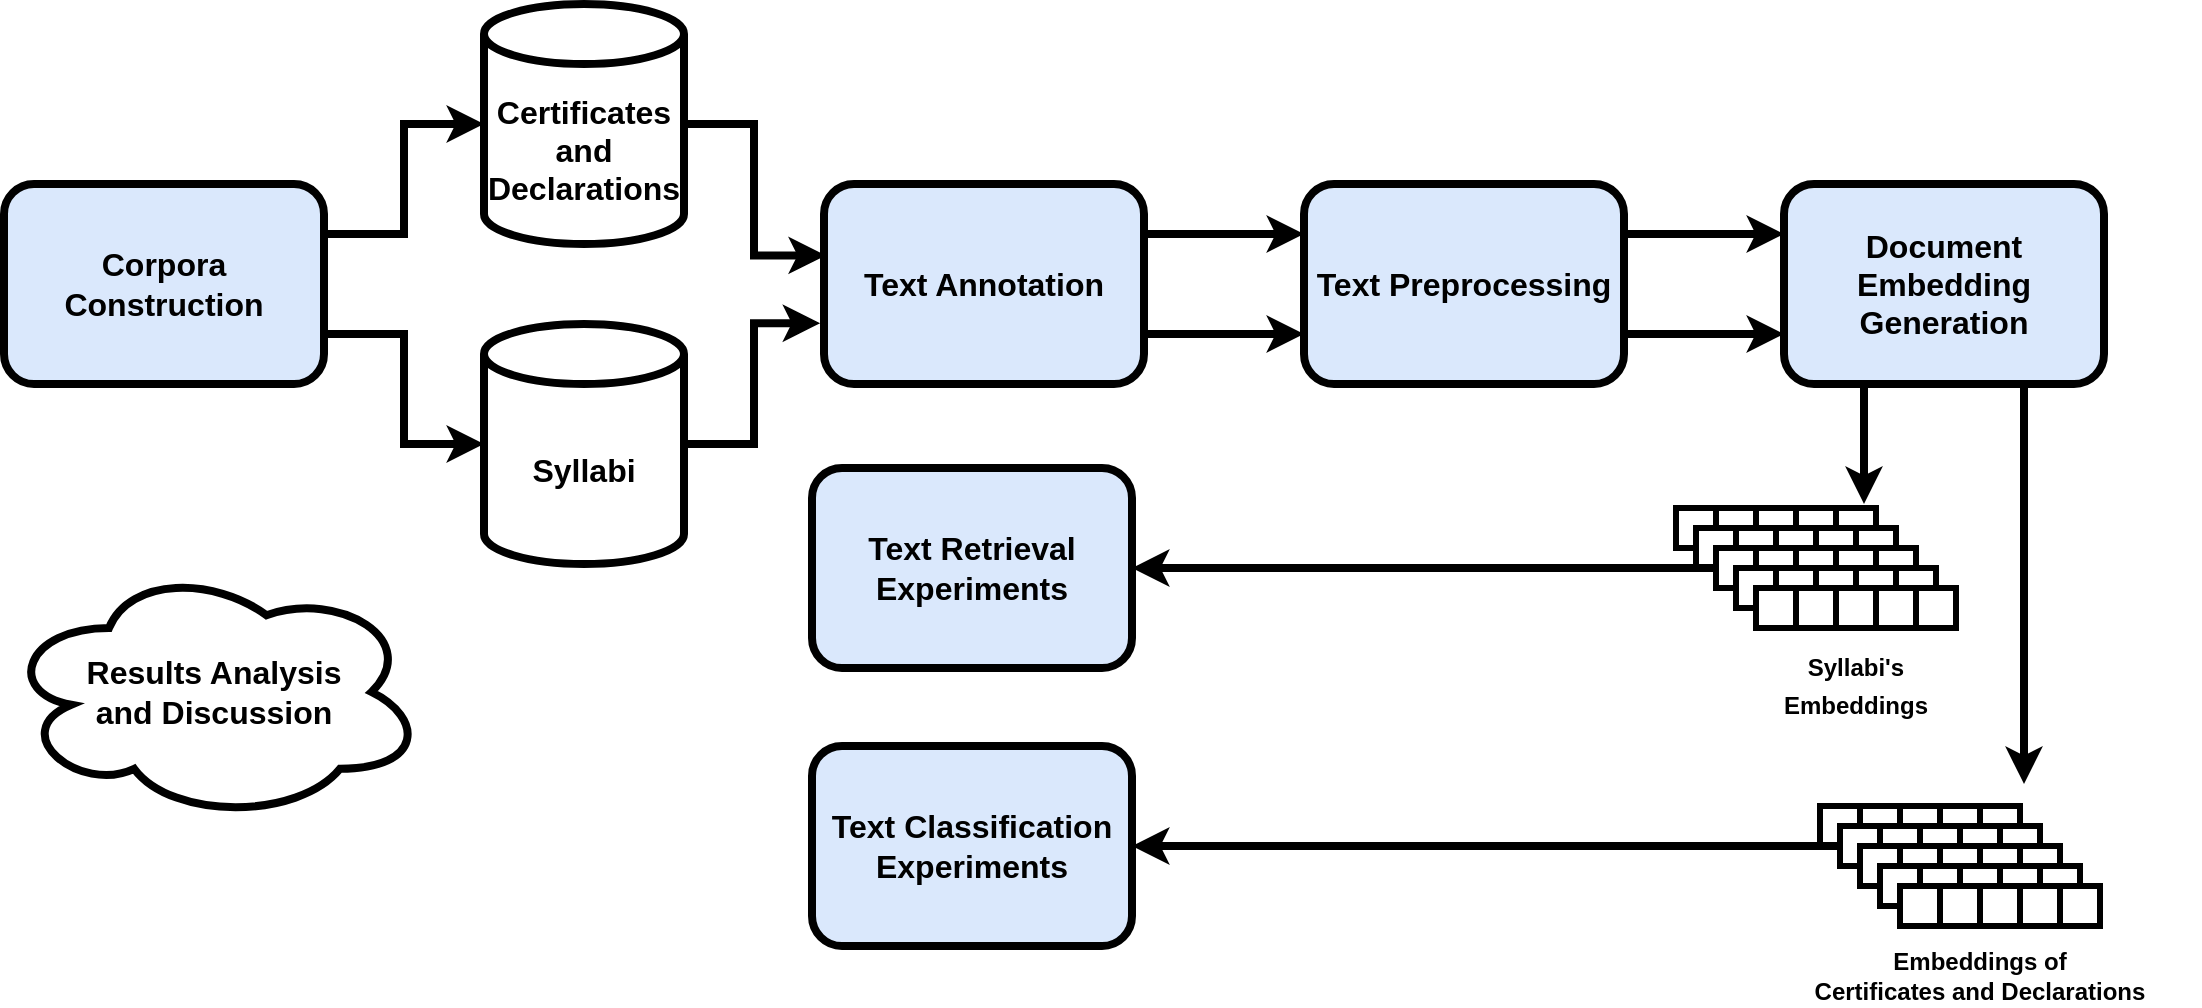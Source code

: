 <mxfile version="22.1.7" type="github">
  <diagram id="C5RBs43oDa-KdzZeNtuy" name="Page-1">
    <mxGraphModel dx="2191" dy="795" grid="1" gridSize="10" guides="1" tooltips="1" connect="1" arrows="1" fold="1" page="1" pageScale="1" pageWidth="827" pageHeight="1169" math="0" shadow="0">
      <root>
        <mxCell id="WIyWlLk6GJQsqaUBKTNV-0" />
        <mxCell id="WIyWlLk6GJQsqaUBKTNV-1" parent="WIyWlLk6GJQsqaUBKTNV-0" />
        <mxCell id="A8sizdN1FHd-sE4lPlB5-17" style="edgeStyle=orthogonalEdgeStyle;rounded=0;orthogonalLoop=1;jettySize=auto;html=1;exitX=1;exitY=0.25;exitDx=0;exitDy=0;entryX=0;entryY=0.25;entryDx=0;entryDy=0;strokeWidth=4;" edge="1" parent="WIyWlLk6GJQsqaUBKTNV-1" source="WIyWlLk6GJQsqaUBKTNV-3" target="A8sizdN1FHd-sE4lPlB5-16">
          <mxGeometry relative="1" as="geometry" />
        </mxCell>
        <mxCell id="A8sizdN1FHd-sE4lPlB5-18" style="edgeStyle=orthogonalEdgeStyle;rounded=0;orthogonalLoop=1;jettySize=auto;html=1;exitX=1;exitY=0.75;exitDx=0;exitDy=0;entryX=0;entryY=0.75;entryDx=0;entryDy=0;strokeWidth=4;" edge="1" parent="WIyWlLk6GJQsqaUBKTNV-1" source="WIyWlLk6GJQsqaUBKTNV-3" target="A8sizdN1FHd-sE4lPlB5-16">
          <mxGeometry relative="1" as="geometry" />
        </mxCell>
        <mxCell id="WIyWlLk6GJQsqaUBKTNV-3" value="Text Annotation" style="rounded=1;whiteSpace=wrap;html=1;fontSize=16;glass=0;strokeWidth=4;shadow=0;fillColor=#dae8fc;strokeColor=#000000;fontStyle=1" parent="WIyWlLk6GJQsqaUBKTNV-1" vertex="1">
          <mxGeometry x="340" y="120" width="160" height="100" as="geometry" />
        </mxCell>
        <mxCell id="A8sizdN1FHd-sE4lPlB5-9" style="edgeStyle=orthogonalEdgeStyle;rounded=0;orthogonalLoop=1;jettySize=auto;html=1;entryX=0.006;entryY=0.357;entryDx=0;entryDy=0;entryPerimeter=0;strokeWidth=4;" edge="1" parent="WIyWlLk6GJQsqaUBKTNV-1" source="A8sizdN1FHd-sE4lPlB5-0" target="WIyWlLk6GJQsqaUBKTNV-3">
          <mxGeometry relative="1" as="geometry">
            <mxPoint x="330" y="150" as="targetPoint" />
          </mxGeometry>
        </mxCell>
        <mxCell id="A8sizdN1FHd-sE4lPlB5-0" value="&lt;div style=&quot;font-size: 16px;&quot;&gt;Certificates&lt;/div&gt;&lt;div style=&quot;font-size: 16px;&quot;&gt;and Declarations&lt;br style=&quot;font-size: 16px;&quot;&gt;&lt;/div&gt;" style="shape=cylinder3;whiteSpace=wrap;html=1;boundedLbl=1;backgroundOutline=1;size=15;fontSize=16;fontStyle=1;strokeWidth=4;" vertex="1" parent="WIyWlLk6GJQsqaUBKTNV-1">
          <mxGeometry x="170" y="30" width="100" height="120" as="geometry" />
        </mxCell>
        <mxCell id="A8sizdN1FHd-sE4lPlB5-2" value="Syllabi" style="shape=cylinder3;whiteSpace=wrap;html=1;boundedLbl=1;backgroundOutline=1;size=15;fontSize=16;fontStyle=1;strokeWidth=4;" vertex="1" parent="WIyWlLk6GJQsqaUBKTNV-1">
          <mxGeometry x="170" y="190" width="100" height="120" as="geometry" />
        </mxCell>
        <mxCell id="A8sizdN1FHd-sE4lPlB5-138" style="edgeStyle=orthogonalEdgeStyle;rounded=0;orthogonalLoop=1;jettySize=auto;html=1;exitX=0.75;exitY=1;exitDx=0;exitDy=0;strokeWidth=4;" edge="1" parent="WIyWlLk6GJQsqaUBKTNV-1" source="A8sizdN1FHd-sE4lPlB5-6">
          <mxGeometry relative="1" as="geometry">
            <mxPoint x="940" y="420" as="targetPoint" />
          </mxGeometry>
        </mxCell>
        <mxCell id="A8sizdN1FHd-sE4lPlB5-139" style="edgeStyle=orthogonalEdgeStyle;rounded=0;orthogonalLoop=1;jettySize=auto;html=1;exitX=0.25;exitY=1;exitDx=0;exitDy=0;strokeWidth=4;" edge="1" parent="WIyWlLk6GJQsqaUBKTNV-1" source="A8sizdN1FHd-sE4lPlB5-6">
          <mxGeometry relative="1" as="geometry">
            <mxPoint x="860" y="280" as="targetPoint" />
          </mxGeometry>
        </mxCell>
        <mxCell id="A8sizdN1FHd-sE4lPlB5-6" value="&lt;div&gt;Document Embedding&lt;/div&gt;&lt;div&gt;Generation&lt;br&gt;&lt;/div&gt;" style="rounded=1;whiteSpace=wrap;html=1;fontSize=16;glass=0;strokeWidth=4;shadow=0;fillColor=#dae8fc;strokeColor=#000000;fontStyle=1" vertex="1" parent="WIyWlLk6GJQsqaUBKTNV-1">
          <mxGeometry x="820" y="120" width="160" height="100" as="geometry" />
        </mxCell>
        <mxCell id="A8sizdN1FHd-sE4lPlB5-10" style="edgeStyle=orthogonalEdgeStyle;rounded=0;orthogonalLoop=1;jettySize=auto;html=1;entryX=-0.012;entryY=0.696;entryDx=0;entryDy=0;entryPerimeter=0;strokeWidth=4;" edge="1" parent="WIyWlLk6GJQsqaUBKTNV-1" source="A8sizdN1FHd-sE4lPlB5-2" target="WIyWlLk6GJQsqaUBKTNV-3">
          <mxGeometry relative="1" as="geometry" />
        </mxCell>
        <mxCell id="A8sizdN1FHd-sE4lPlB5-20" style="edgeStyle=orthogonalEdgeStyle;rounded=0;orthogonalLoop=1;jettySize=auto;html=1;exitX=1;exitY=0.25;exitDx=0;exitDy=0;entryX=0;entryY=0.25;entryDx=0;entryDy=0;strokeWidth=4;" edge="1" parent="WIyWlLk6GJQsqaUBKTNV-1" source="A8sizdN1FHd-sE4lPlB5-16" target="A8sizdN1FHd-sE4lPlB5-6">
          <mxGeometry relative="1" as="geometry" />
        </mxCell>
        <mxCell id="A8sizdN1FHd-sE4lPlB5-21" style="edgeStyle=orthogonalEdgeStyle;rounded=0;orthogonalLoop=1;jettySize=auto;html=1;exitX=1;exitY=0.75;exitDx=0;exitDy=0;entryX=0;entryY=0.75;entryDx=0;entryDy=0;strokeWidth=4;" edge="1" parent="WIyWlLk6GJQsqaUBKTNV-1" source="A8sizdN1FHd-sE4lPlB5-16" target="A8sizdN1FHd-sE4lPlB5-6">
          <mxGeometry relative="1" as="geometry" />
        </mxCell>
        <mxCell id="A8sizdN1FHd-sE4lPlB5-16" value="Text Preprocessing" style="rounded=1;whiteSpace=wrap;html=1;fontSize=16;glass=0;strokeWidth=4;shadow=0;fillColor=#dae8fc;strokeColor=#000000;fontStyle=1" vertex="1" parent="WIyWlLk6GJQsqaUBKTNV-1">
          <mxGeometry x="580" y="120" width="160" height="100" as="geometry" />
        </mxCell>
        <mxCell id="A8sizdN1FHd-sE4lPlB5-22" value="" style="rounded=0;whiteSpace=wrap;html=1;strokeWidth=3;" vertex="1" parent="WIyWlLk6GJQsqaUBKTNV-1">
          <mxGeometry x="838" y="431" width="20" height="20" as="geometry" />
        </mxCell>
        <mxCell id="A8sizdN1FHd-sE4lPlB5-47" value="" style="rounded=0;whiteSpace=wrap;html=1;strokeWidth=3;" vertex="1" parent="WIyWlLk6GJQsqaUBKTNV-1">
          <mxGeometry x="858" y="431" width="20" height="20" as="geometry" />
        </mxCell>
        <mxCell id="A8sizdN1FHd-sE4lPlB5-48" value="" style="rounded=0;whiteSpace=wrap;html=1;strokeWidth=3;" vertex="1" parent="WIyWlLk6GJQsqaUBKTNV-1">
          <mxGeometry x="878" y="431" width="20" height="20" as="geometry" />
        </mxCell>
        <mxCell id="A8sizdN1FHd-sE4lPlB5-50" value="" style="rounded=0;whiteSpace=wrap;html=1;strokeWidth=3;" vertex="1" parent="WIyWlLk6GJQsqaUBKTNV-1">
          <mxGeometry x="898" y="431" width="20" height="20" as="geometry" />
        </mxCell>
        <mxCell id="A8sizdN1FHd-sE4lPlB5-51" value="" style="rounded=0;whiteSpace=wrap;html=1;strokeWidth=3;" vertex="1" parent="WIyWlLk6GJQsqaUBKTNV-1">
          <mxGeometry x="918" y="431" width="20" height="20" as="geometry" />
        </mxCell>
        <mxCell id="A8sizdN1FHd-sE4lPlB5-135" style="edgeStyle=orthogonalEdgeStyle;rounded=0;orthogonalLoop=1;jettySize=auto;html=1;entryX=1;entryY=0.5;entryDx=0;entryDy=0;strokeWidth=4;" edge="1" parent="WIyWlLk6GJQsqaUBKTNV-1" source="A8sizdN1FHd-sE4lPlB5-83" target="A8sizdN1FHd-sE4lPlB5-129">
          <mxGeometry relative="1" as="geometry">
            <mxPoint x="760" y="451" as="targetPoint" />
          </mxGeometry>
        </mxCell>
        <mxCell id="A8sizdN1FHd-sE4lPlB5-83" value="" style="rounded=0;whiteSpace=wrap;html=1;strokeWidth=3;" vertex="1" parent="WIyWlLk6GJQsqaUBKTNV-1">
          <mxGeometry x="848" y="441" width="20" height="20" as="geometry" />
        </mxCell>
        <mxCell id="A8sizdN1FHd-sE4lPlB5-84" value="" style="rounded=0;whiteSpace=wrap;html=1;strokeWidth=3;" vertex="1" parent="WIyWlLk6GJQsqaUBKTNV-1">
          <mxGeometry x="868" y="441" width="20" height="20" as="geometry" />
        </mxCell>
        <mxCell id="A8sizdN1FHd-sE4lPlB5-85" value="" style="rounded=0;whiteSpace=wrap;html=1;strokeWidth=3;" vertex="1" parent="WIyWlLk6GJQsqaUBKTNV-1">
          <mxGeometry x="888" y="441" width="20" height="20" as="geometry" />
        </mxCell>
        <mxCell id="A8sizdN1FHd-sE4lPlB5-86" value="" style="rounded=0;whiteSpace=wrap;html=1;strokeWidth=3;" vertex="1" parent="WIyWlLk6GJQsqaUBKTNV-1">
          <mxGeometry x="908" y="441" width="20" height="20" as="geometry" />
        </mxCell>
        <mxCell id="A8sizdN1FHd-sE4lPlB5-87" value="" style="rounded=0;whiteSpace=wrap;html=1;strokeWidth=3;" vertex="1" parent="WIyWlLk6GJQsqaUBKTNV-1">
          <mxGeometry x="928" y="441" width="20" height="20" as="geometry" />
        </mxCell>
        <mxCell id="A8sizdN1FHd-sE4lPlB5-88" value="" style="rounded=0;whiteSpace=wrap;html=1;strokeWidth=3;" vertex="1" parent="WIyWlLk6GJQsqaUBKTNV-1">
          <mxGeometry x="858" y="451" width="20" height="20" as="geometry" />
        </mxCell>
        <mxCell id="A8sizdN1FHd-sE4lPlB5-89" value="" style="rounded=0;whiteSpace=wrap;html=1;strokeWidth=3;" vertex="1" parent="WIyWlLk6GJQsqaUBKTNV-1">
          <mxGeometry x="878" y="451" width="20" height="20" as="geometry" />
        </mxCell>
        <mxCell id="A8sizdN1FHd-sE4lPlB5-90" value="" style="rounded=0;whiteSpace=wrap;html=1;strokeWidth=3;" vertex="1" parent="WIyWlLk6GJQsqaUBKTNV-1">
          <mxGeometry x="898" y="451" width="20" height="20" as="geometry" />
        </mxCell>
        <mxCell id="A8sizdN1FHd-sE4lPlB5-91" value="" style="rounded=0;whiteSpace=wrap;html=1;strokeWidth=3;" vertex="1" parent="WIyWlLk6GJQsqaUBKTNV-1">
          <mxGeometry x="918" y="451" width="20" height="20" as="geometry" />
        </mxCell>
        <mxCell id="A8sizdN1FHd-sE4lPlB5-92" value="" style="rounded=0;whiteSpace=wrap;html=1;strokeWidth=3;" vertex="1" parent="WIyWlLk6GJQsqaUBKTNV-1">
          <mxGeometry x="938" y="451" width="20" height="20" as="geometry" />
        </mxCell>
        <mxCell id="A8sizdN1FHd-sE4lPlB5-93" value="" style="rounded=0;whiteSpace=wrap;html=1;strokeWidth=3;" vertex="1" parent="WIyWlLk6GJQsqaUBKTNV-1">
          <mxGeometry x="868" y="461" width="20" height="20" as="geometry" />
        </mxCell>
        <mxCell id="A8sizdN1FHd-sE4lPlB5-94" value="" style="rounded=0;whiteSpace=wrap;html=1;strokeWidth=3;" vertex="1" parent="WIyWlLk6GJQsqaUBKTNV-1">
          <mxGeometry x="888" y="461" width="20" height="20" as="geometry" />
        </mxCell>
        <mxCell id="A8sizdN1FHd-sE4lPlB5-95" value="" style="rounded=0;whiteSpace=wrap;html=1;strokeWidth=3;" vertex="1" parent="WIyWlLk6GJQsqaUBKTNV-1">
          <mxGeometry x="908" y="461" width="20" height="20" as="geometry" />
        </mxCell>
        <mxCell id="A8sizdN1FHd-sE4lPlB5-96" value="" style="rounded=0;whiteSpace=wrap;html=1;strokeWidth=3;" vertex="1" parent="WIyWlLk6GJQsqaUBKTNV-1">
          <mxGeometry x="928" y="461" width="20" height="20" as="geometry" />
        </mxCell>
        <mxCell id="A8sizdN1FHd-sE4lPlB5-97" value="" style="rounded=0;whiteSpace=wrap;html=1;strokeWidth=3;" vertex="1" parent="WIyWlLk6GJQsqaUBKTNV-1">
          <mxGeometry x="948" y="461" width="20" height="20" as="geometry" />
        </mxCell>
        <mxCell id="A8sizdN1FHd-sE4lPlB5-98" value="" style="rounded=0;whiteSpace=wrap;html=1;strokeWidth=3;" vertex="1" parent="WIyWlLk6GJQsqaUBKTNV-1">
          <mxGeometry x="878" y="471" width="20" height="20" as="geometry" />
        </mxCell>
        <mxCell id="A8sizdN1FHd-sE4lPlB5-99" value="" style="rounded=0;whiteSpace=wrap;html=1;strokeWidth=3;" vertex="1" parent="WIyWlLk6GJQsqaUBKTNV-1">
          <mxGeometry x="898" y="471" width="20" height="20" as="geometry" />
        </mxCell>
        <mxCell id="A8sizdN1FHd-sE4lPlB5-100" value="" style="rounded=0;whiteSpace=wrap;html=1;strokeWidth=3;" vertex="1" parent="WIyWlLk6GJQsqaUBKTNV-1">
          <mxGeometry x="918" y="471" width="20" height="20" as="geometry" />
        </mxCell>
        <mxCell id="A8sizdN1FHd-sE4lPlB5-101" value="" style="rounded=0;whiteSpace=wrap;html=1;strokeWidth=3;" vertex="1" parent="WIyWlLk6GJQsqaUBKTNV-1">
          <mxGeometry x="938" y="471" width="20" height="20" as="geometry" />
        </mxCell>
        <mxCell id="A8sizdN1FHd-sE4lPlB5-102" value="" style="rounded=0;whiteSpace=wrap;html=1;strokeWidth=3;" vertex="1" parent="WIyWlLk6GJQsqaUBKTNV-1">
          <mxGeometry x="958" y="471" width="20" height="20" as="geometry" />
        </mxCell>
        <mxCell id="A8sizdN1FHd-sE4lPlB5-103" value="" style="rounded=0;whiteSpace=wrap;html=1;strokeWidth=3;" vertex="1" parent="WIyWlLk6GJQsqaUBKTNV-1">
          <mxGeometry x="766" y="282" width="20" height="20" as="geometry" />
        </mxCell>
        <mxCell id="A8sizdN1FHd-sE4lPlB5-104" value="" style="rounded=0;whiteSpace=wrap;html=1;strokeWidth=3;" vertex="1" parent="WIyWlLk6GJQsqaUBKTNV-1">
          <mxGeometry x="786" y="282" width="20" height="20" as="geometry" />
        </mxCell>
        <mxCell id="A8sizdN1FHd-sE4lPlB5-105" value="" style="rounded=0;whiteSpace=wrap;html=1;strokeWidth=3;" vertex="1" parent="WIyWlLk6GJQsqaUBKTNV-1">
          <mxGeometry x="806" y="282" width="20" height="20" as="geometry" />
        </mxCell>
        <mxCell id="A8sizdN1FHd-sE4lPlB5-106" value="" style="rounded=0;whiteSpace=wrap;html=1;strokeWidth=3;" vertex="1" parent="WIyWlLk6GJQsqaUBKTNV-1">
          <mxGeometry x="826" y="282" width="20" height="20" as="geometry" />
        </mxCell>
        <mxCell id="A8sizdN1FHd-sE4lPlB5-107" value="" style="rounded=0;whiteSpace=wrap;html=1;strokeWidth=3;" vertex="1" parent="WIyWlLk6GJQsqaUBKTNV-1">
          <mxGeometry x="846" y="282" width="20" height="20" as="geometry" />
        </mxCell>
        <mxCell id="A8sizdN1FHd-sE4lPlB5-108" value="" style="rounded=0;whiteSpace=wrap;html=1;strokeWidth=3;" vertex="1" parent="WIyWlLk6GJQsqaUBKTNV-1">
          <mxGeometry x="776" y="292" width="20" height="20" as="geometry" />
        </mxCell>
        <mxCell id="A8sizdN1FHd-sE4lPlB5-109" value="" style="rounded=0;whiteSpace=wrap;html=1;strokeWidth=3;" vertex="1" parent="WIyWlLk6GJQsqaUBKTNV-1">
          <mxGeometry x="796" y="292" width="20" height="20" as="geometry" />
        </mxCell>
        <mxCell id="A8sizdN1FHd-sE4lPlB5-110" value="" style="rounded=0;whiteSpace=wrap;html=1;strokeWidth=3;" vertex="1" parent="WIyWlLk6GJQsqaUBKTNV-1">
          <mxGeometry x="816" y="292" width="20" height="20" as="geometry" />
        </mxCell>
        <mxCell id="A8sizdN1FHd-sE4lPlB5-111" value="" style="rounded=0;whiteSpace=wrap;html=1;strokeWidth=3;" vertex="1" parent="WIyWlLk6GJQsqaUBKTNV-1">
          <mxGeometry x="836" y="292" width="20" height="20" as="geometry" />
        </mxCell>
        <mxCell id="A8sizdN1FHd-sE4lPlB5-112" value="" style="rounded=0;whiteSpace=wrap;html=1;strokeWidth=3;" vertex="1" parent="WIyWlLk6GJQsqaUBKTNV-1">
          <mxGeometry x="856" y="292" width="20" height="20" as="geometry" />
        </mxCell>
        <mxCell id="A8sizdN1FHd-sE4lPlB5-137" style="edgeStyle=orthogonalEdgeStyle;rounded=0;orthogonalLoop=1;jettySize=auto;html=1;entryX=1;entryY=0.5;entryDx=0;entryDy=0;strokeWidth=4;" edge="1" parent="WIyWlLk6GJQsqaUBKTNV-1" source="A8sizdN1FHd-sE4lPlB5-113" target="A8sizdN1FHd-sE4lPlB5-128">
          <mxGeometry relative="1" as="geometry" />
        </mxCell>
        <mxCell id="A8sizdN1FHd-sE4lPlB5-113" value="" style="rounded=0;whiteSpace=wrap;html=1;strokeWidth=3;" vertex="1" parent="WIyWlLk6GJQsqaUBKTNV-1">
          <mxGeometry x="786" y="302" width="20" height="20" as="geometry" />
        </mxCell>
        <mxCell id="A8sizdN1FHd-sE4lPlB5-114" value="" style="rounded=0;whiteSpace=wrap;html=1;strokeWidth=3;" vertex="1" parent="WIyWlLk6GJQsqaUBKTNV-1">
          <mxGeometry x="806" y="302" width="20" height="20" as="geometry" />
        </mxCell>
        <mxCell id="A8sizdN1FHd-sE4lPlB5-115" value="" style="rounded=0;whiteSpace=wrap;html=1;strokeWidth=3;" vertex="1" parent="WIyWlLk6GJQsqaUBKTNV-1">
          <mxGeometry x="826" y="302" width="20" height="20" as="geometry" />
        </mxCell>
        <mxCell id="A8sizdN1FHd-sE4lPlB5-116" value="" style="rounded=0;whiteSpace=wrap;html=1;strokeWidth=3;" vertex="1" parent="WIyWlLk6GJQsqaUBKTNV-1">
          <mxGeometry x="846" y="302" width="20" height="20" as="geometry" />
        </mxCell>
        <mxCell id="A8sizdN1FHd-sE4lPlB5-117" value="" style="rounded=0;whiteSpace=wrap;html=1;strokeWidth=3;" vertex="1" parent="WIyWlLk6GJQsqaUBKTNV-1">
          <mxGeometry x="866" y="302" width="20" height="20" as="geometry" />
        </mxCell>
        <mxCell id="A8sizdN1FHd-sE4lPlB5-118" value="" style="rounded=0;whiteSpace=wrap;html=1;strokeWidth=3;" vertex="1" parent="WIyWlLk6GJQsqaUBKTNV-1">
          <mxGeometry x="796" y="312" width="20" height="20" as="geometry" />
        </mxCell>
        <mxCell id="A8sizdN1FHd-sE4lPlB5-119" value="" style="rounded=0;whiteSpace=wrap;html=1;strokeWidth=3;" vertex="1" parent="WIyWlLk6GJQsqaUBKTNV-1">
          <mxGeometry x="816" y="312" width="20" height="20" as="geometry" />
        </mxCell>
        <mxCell id="A8sizdN1FHd-sE4lPlB5-120" value="" style="rounded=0;whiteSpace=wrap;html=1;strokeWidth=3;" vertex="1" parent="WIyWlLk6GJQsqaUBKTNV-1">
          <mxGeometry x="836" y="312" width="20" height="20" as="geometry" />
        </mxCell>
        <mxCell id="A8sizdN1FHd-sE4lPlB5-121" value="" style="rounded=0;whiteSpace=wrap;html=1;strokeWidth=3;" vertex="1" parent="WIyWlLk6GJQsqaUBKTNV-1">
          <mxGeometry x="856" y="312" width="20" height="20" as="geometry" />
        </mxCell>
        <mxCell id="A8sizdN1FHd-sE4lPlB5-122" value="" style="rounded=0;whiteSpace=wrap;html=1;strokeWidth=3;" vertex="1" parent="WIyWlLk6GJQsqaUBKTNV-1">
          <mxGeometry x="876" y="312" width="20" height="20" as="geometry" />
        </mxCell>
        <mxCell id="A8sizdN1FHd-sE4lPlB5-123" value="" style="rounded=0;whiteSpace=wrap;html=1;strokeWidth=3;" vertex="1" parent="WIyWlLk6GJQsqaUBKTNV-1">
          <mxGeometry x="806" y="322" width="20" height="20" as="geometry" />
        </mxCell>
        <mxCell id="A8sizdN1FHd-sE4lPlB5-124" value="" style="rounded=0;whiteSpace=wrap;html=1;strokeWidth=3;" vertex="1" parent="WIyWlLk6GJQsqaUBKTNV-1">
          <mxGeometry x="826" y="322" width="20" height="20" as="geometry" />
        </mxCell>
        <mxCell id="A8sizdN1FHd-sE4lPlB5-125" value="" style="rounded=0;whiteSpace=wrap;html=1;strokeWidth=3;" vertex="1" parent="WIyWlLk6GJQsqaUBKTNV-1">
          <mxGeometry x="846" y="322" width="20" height="20" as="geometry" />
        </mxCell>
        <mxCell id="A8sizdN1FHd-sE4lPlB5-126" value="" style="rounded=0;whiteSpace=wrap;html=1;strokeWidth=3;" vertex="1" parent="WIyWlLk6GJQsqaUBKTNV-1">
          <mxGeometry x="866" y="322" width="20" height="20" as="geometry" />
        </mxCell>
        <mxCell id="A8sizdN1FHd-sE4lPlB5-127" value="" style="rounded=0;whiteSpace=wrap;html=1;strokeWidth=3;" vertex="1" parent="WIyWlLk6GJQsqaUBKTNV-1">
          <mxGeometry x="886" y="322" width="20" height="20" as="geometry" />
        </mxCell>
        <mxCell id="A8sizdN1FHd-sE4lPlB5-128" value="&lt;div&gt;Text Retrieval&lt;/div&gt;&lt;div&gt;Experiments&lt;br&gt;&lt;/div&gt;" style="rounded=1;whiteSpace=wrap;html=1;fontSize=16;glass=0;strokeWidth=4;shadow=0;fillColor=#dae8fc;strokeColor=#000000;fontStyle=1" vertex="1" parent="WIyWlLk6GJQsqaUBKTNV-1">
          <mxGeometry x="334" y="262" width="160" height="100" as="geometry" />
        </mxCell>
        <mxCell id="A8sizdN1FHd-sE4lPlB5-129" value="&lt;div&gt;Text Classification&lt;/div&gt;&lt;div&gt;Experiments&lt;br&gt;&lt;/div&gt;" style="rounded=1;whiteSpace=wrap;html=1;fontSize=16;glass=0;strokeWidth=4;shadow=0;fillColor=#dae8fc;strokeColor=#000000;fontStyle=1" vertex="1" parent="WIyWlLk6GJQsqaUBKTNV-1">
          <mxGeometry x="334" y="401" width="160" height="100" as="geometry" />
        </mxCell>
        <mxCell id="A8sizdN1FHd-sE4lPlB5-130" value="&lt;div style=&quot;font-size: 12px;&quot;&gt;&lt;font style=&quot;font-size: 12px;&quot;&gt;Embeddings of&lt;/font&gt;&lt;/div&gt;&lt;div style=&quot;font-size: 12px;&quot;&gt;&lt;font style=&quot;font-size: 12px;&quot;&gt;Certificates and Declarations&lt;font style=&quot;font-size: 12px;&quot;&gt;&lt;br&gt;&lt;/font&gt;&lt;/font&gt;&lt;/div&gt;" style="text;html=1;strokeColor=none;fillColor=none;align=center;verticalAlign=middle;whiteSpace=wrap;rounded=0;fontSize=16;fontStyle=1" vertex="1" parent="WIyWlLk6GJQsqaUBKTNV-1">
          <mxGeometry x="808" y="501" width="220" height="30" as="geometry" />
        </mxCell>
        <mxCell id="A8sizdN1FHd-sE4lPlB5-131" value="&lt;div&gt;&lt;font style=&quot;font-size: 12px;&quot;&gt;Syllabi&#39;s&lt;/font&gt;&lt;/div&gt;&lt;div&gt;&lt;font style=&quot;font-size: 12px;&quot;&gt;Embeddings&lt;/font&gt;&lt;/div&gt;&lt;div style=&quot;font-size: 12px;&quot;&gt;&lt;br&gt;&lt;/div&gt;" style="text;html=1;strokeColor=none;fillColor=none;align=center;verticalAlign=middle;whiteSpace=wrap;rounded=0;fontSize=16;fontStyle=1" vertex="1" parent="WIyWlLk6GJQsqaUBKTNV-1">
          <mxGeometry x="746" y="362" width="220" height="30" as="geometry" />
        </mxCell>
        <mxCell id="A8sizdN1FHd-sE4lPlB5-141" value="&lt;div style=&quot;font-size: 16px;&quot;&gt;Results Analysis&lt;/div&gt;&lt;div style=&quot;font-size: 16px;&quot;&gt;and Discussion&lt;br style=&quot;font-size: 16px;&quot;&gt;&lt;/div&gt;" style="ellipse;shape=cloud;whiteSpace=wrap;html=1;strokeWidth=4;fontSize=16;fontStyle=1" vertex="1" parent="WIyWlLk6GJQsqaUBKTNV-1">
          <mxGeometry x="-70" y="310" width="210" height="128" as="geometry" />
        </mxCell>
        <mxCell id="A8sizdN1FHd-sE4lPlB5-146" value="&lt;div&gt;Corpora&lt;/div&gt;&lt;div&gt;Construction&lt;br&gt;&lt;/div&gt;" style="rounded=1;whiteSpace=wrap;html=1;fontSize=16;glass=0;strokeWidth=4;shadow=0;fillColor=#dae8fc;strokeColor=#000000;fontStyle=1" vertex="1" parent="WIyWlLk6GJQsqaUBKTNV-1">
          <mxGeometry x="-70" y="120" width="160" height="100" as="geometry" />
        </mxCell>
        <mxCell id="A8sizdN1FHd-sE4lPlB5-147" style="edgeStyle=orthogonalEdgeStyle;rounded=0;orthogonalLoop=1;jettySize=auto;html=1;exitX=1;exitY=0.25;exitDx=0;exitDy=0;entryX=0;entryY=0.5;entryDx=0;entryDy=0;entryPerimeter=0;strokeWidth=4;" edge="1" parent="WIyWlLk6GJQsqaUBKTNV-1" source="A8sizdN1FHd-sE4lPlB5-146" target="A8sizdN1FHd-sE4lPlB5-0">
          <mxGeometry relative="1" as="geometry" />
        </mxCell>
        <mxCell id="A8sizdN1FHd-sE4lPlB5-148" style="edgeStyle=orthogonalEdgeStyle;rounded=0;orthogonalLoop=1;jettySize=auto;html=1;exitX=1;exitY=0.75;exitDx=0;exitDy=0;entryX=0;entryY=0.5;entryDx=0;entryDy=0;entryPerimeter=0;strokeWidth=4;" edge="1" parent="WIyWlLk6GJQsqaUBKTNV-1" source="A8sizdN1FHd-sE4lPlB5-146" target="A8sizdN1FHd-sE4lPlB5-2">
          <mxGeometry relative="1" as="geometry" />
        </mxCell>
      </root>
    </mxGraphModel>
  </diagram>
</mxfile>
